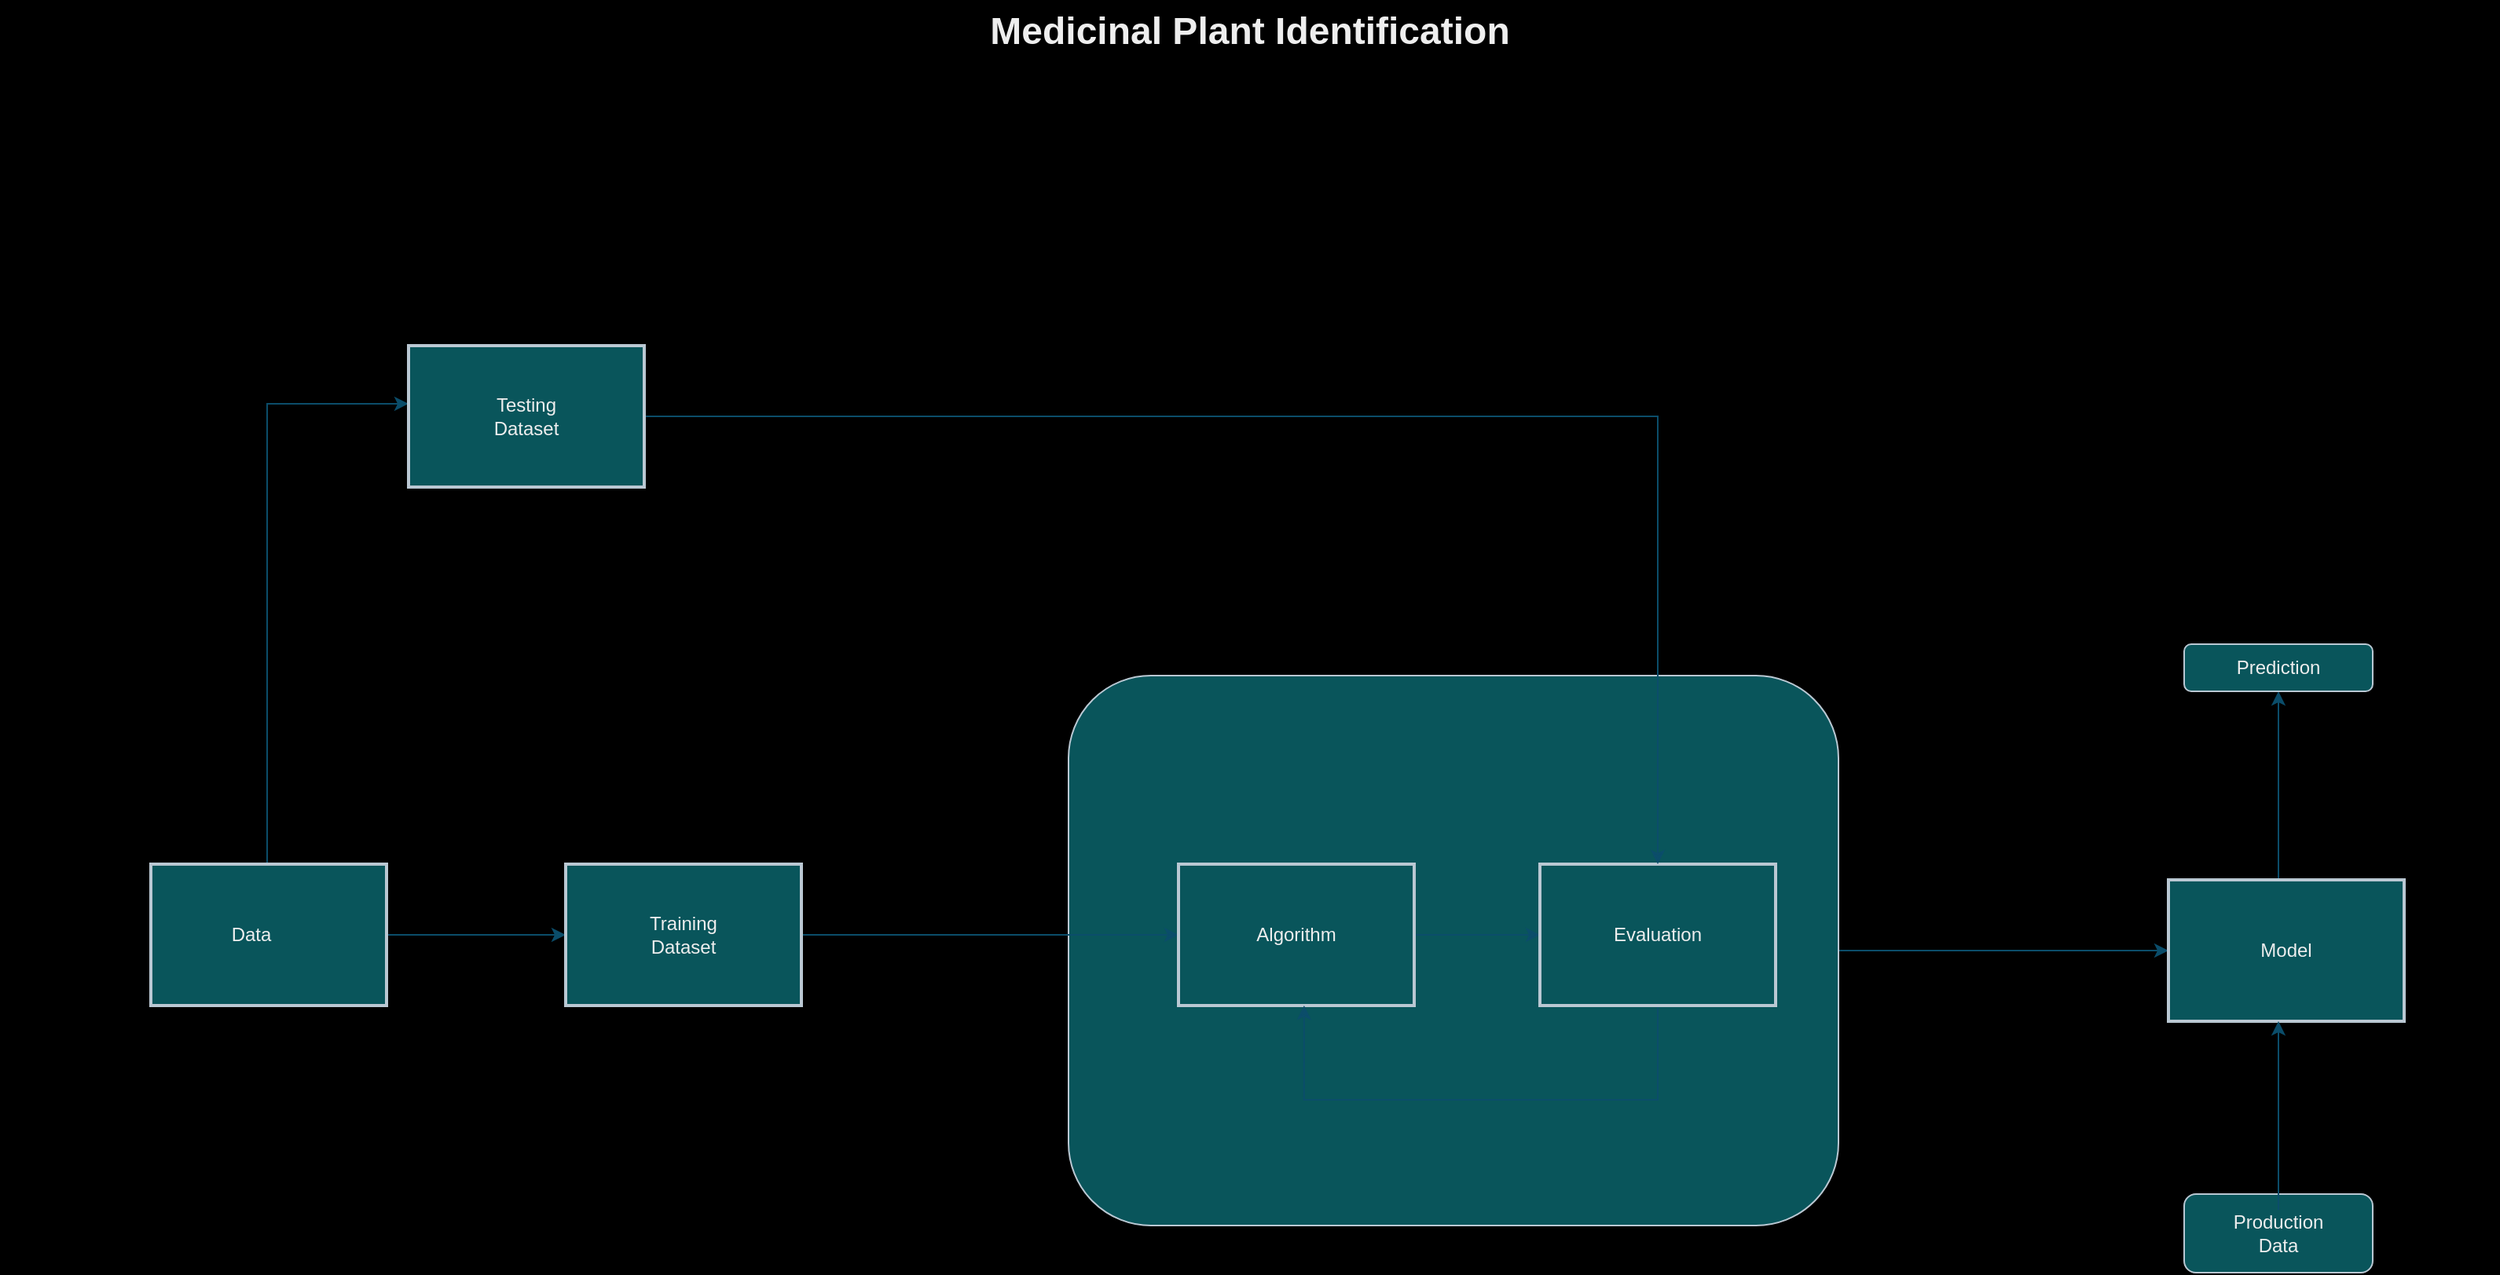 <mxfile version="21.7.4" type="github">
  <diagram name="Page-1" id="74b105a0-9070-1c63-61bc-23e55f88626e">
    <mxGraphModel dx="2625" dy="1335" grid="0" gridSize="2" guides="1" tooltips="1" connect="1" arrows="1" fold="1" page="1" pageScale="1.5" pageWidth="1169" pageHeight="826" background="#000000" math="0" shadow="0">
      <root>
        <mxCell id="0" style=";html=1;" />
        <mxCell id="1" style=";html=1;" parent="0" />
        <mxCell id="mXzzNm__Lwrdr8xzUZzV-24" style="edgeStyle=orthogonalEdgeStyle;rounded=0;orthogonalLoop=1;jettySize=auto;html=1;entryX=0;entryY=0.5;entryDx=0;entryDy=0;labelBackgroundColor=none;strokeColor=#0B4D6A;fontColor=default;" parent="1" source="mXzzNm__Lwrdr8xzUZzV-8" target="mXzzNm__Lwrdr8xzUZzV-22" edge="1">
          <mxGeometry relative="1" as="geometry" />
        </mxCell>
        <mxCell id="mXzzNm__Lwrdr8xzUZzV-8" value="" style="rounded=1;whiteSpace=wrap;html=1;labelBackgroundColor=none;fillColor=#09555B;strokeColor=#BAC8D3;fontColor=#EEEEEE;" parent="1" vertex="1">
          <mxGeometry x="760" y="470" width="490" height="350" as="geometry" />
        </mxCell>
        <mxCell id="mXzzNm__Lwrdr8xzUZzV-2" style="edgeStyle=orthogonalEdgeStyle;rounded=0;orthogonalLoop=1;jettySize=auto;html=1;labelBackgroundColor=none;strokeColor=#0B4D6A;fontColor=default;" parent="1" source="10b056a9c633e61c-4" edge="1">
          <mxGeometry relative="1" as="geometry">
            <mxPoint x="440" y="635" as="targetPoint" />
          </mxGeometry>
        </mxCell>
        <mxCell id="mXzzNm__Lwrdr8xzUZzV-20" style="edgeStyle=orthogonalEdgeStyle;rounded=0;orthogonalLoop=1;jettySize=auto;html=1;entryX=0;entryY=0.411;entryDx=0;entryDy=0;entryPerimeter=0;labelBackgroundColor=none;strokeColor=#0B4D6A;fontColor=default;" parent="1" source="10b056a9c633e61c-4" target="mXzzNm__Lwrdr8xzUZzV-17" edge="1">
          <mxGeometry relative="1" as="geometry">
            <Array as="points">
              <mxPoint x="250" y="297" />
            </Array>
          </mxGeometry>
        </mxCell>
        <mxCell id="10b056a9c633e61c-4" value="" style="strokeWidth=2;dashed=0;align=center;fontSize=12;shape=rect;verticalLabelPosition=bottom;verticalAlign=top;fillColor=#09555B;labelBackgroundColor=none;strokeColor=#BAC8D3;fontColor=#EEEEEE;" parent="1" vertex="1">
          <mxGeometry x="176" y="590" width="150" height="90" as="geometry" />
        </mxCell>
        <mxCell id="10b056a9c633e61c-30" value="Medicinal Plant Identification" style="text;strokeColor=none;fillColor=none;html=1;fontSize=24;fontStyle=1;verticalAlign=middle;align=center;labelBackgroundColor=none;fontColor=#EEEEEE;" parent="1" vertex="1">
          <mxGeometry x="80" y="40" width="1590" height="40" as="geometry" />
        </mxCell>
        <mxCell id="mXzzNm__Lwrdr8xzUZzV-1" value="Data" style="text;html=1;strokeColor=none;fillColor=none;align=center;verticalAlign=middle;whiteSpace=wrap;rounded=0;labelBackgroundColor=none;fontColor=#EEEEEE;" parent="1" vertex="1">
          <mxGeometry x="210" y="620" width="60" height="30" as="geometry" />
        </mxCell>
        <mxCell id="mXzzNm__Lwrdr8xzUZzV-10" style="edgeStyle=orthogonalEdgeStyle;rounded=0;orthogonalLoop=1;jettySize=auto;html=1;entryX=0;entryY=0.5;entryDx=0;entryDy=0;labelBackgroundColor=none;strokeColor=#0B4D6A;fontColor=default;" parent="1" source="mXzzNm__Lwrdr8xzUZzV-4" target="mXzzNm__Lwrdr8xzUZzV-9" edge="1">
          <mxGeometry relative="1" as="geometry" />
        </mxCell>
        <mxCell id="mXzzNm__Lwrdr8xzUZzV-4" value="" style="strokeWidth=2;dashed=0;align=center;fontSize=12;shape=rect;verticalLabelPosition=bottom;verticalAlign=top;fillColor=#09555B;labelBackgroundColor=none;strokeColor=#BAC8D3;fontColor=#EEEEEE;" parent="1" vertex="1">
          <mxGeometry x="440" y="590" width="150" height="90" as="geometry" />
        </mxCell>
        <mxCell id="mXzzNm__Lwrdr8xzUZzV-5" value="Training Dataset" style="text;html=1;strokeColor=none;fillColor=none;align=center;verticalAlign=middle;whiteSpace=wrap;rounded=0;labelBackgroundColor=none;fontColor=#EEEEEE;" parent="1" vertex="1">
          <mxGeometry x="485" y="620" width="60" height="30" as="geometry" />
        </mxCell>
        <mxCell id="mXzzNm__Lwrdr8xzUZzV-14" style="edgeStyle=orthogonalEdgeStyle;rounded=0;orthogonalLoop=1;jettySize=auto;html=1;labelBackgroundColor=none;strokeColor=#0B4D6A;fontColor=default;" parent="1" source="mXzzNm__Lwrdr8xzUZzV-9" target="mXzzNm__Lwrdr8xzUZzV-12" edge="1">
          <mxGeometry relative="1" as="geometry" />
        </mxCell>
        <mxCell id="mXzzNm__Lwrdr8xzUZzV-9" value="" style="strokeWidth=2;dashed=0;align=center;fontSize=12;shape=rect;verticalLabelPosition=bottom;verticalAlign=top;fillColor=#09555B;labelBackgroundColor=none;strokeColor=#BAC8D3;fontColor=#EEEEEE;" parent="1" vertex="1">
          <mxGeometry x="830" y="590" width="150" height="90" as="geometry" />
        </mxCell>
        <mxCell id="mXzzNm__Lwrdr8xzUZzV-11" value="Algorithm" style="text;html=1;strokeColor=none;fillColor=none;align=center;verticalAlign=middle;whiteSpace=wrap;rounded=0;labelBackgroundColor=none;fontColor=#EEEEEE;" parent="1" vertex="1">
          <mxGeometry x="875" y="620" width="60" height="30" as="geometry" />
        </mxCell>
        <mxCell id="mXzzNm__Lwrdr8xzUZzV-16" style="edgeStyle=orthogonalEdgeStyle;rounded=0;orthogonalLoop=1;jettySize=auto;html=1;entryX=0.306;entryY=0.6;entryDx=0;entryDy=0;entryPerimeter=0;labelBackgroundColor=none;strokeColor=#0B4D6A;fontColor=default;" parent="1" source="mXzzNm__Lwrdr8xzUZzV-12" target="mXzzNm__Lwrdr8xzUZzV-8" edge="1">
          <mxGeometry relative="1" as="geometry">
            <Array as="points">
              <mxPoint x="1135" y="740" />
              <mxPoint x="910" y="740" />
            </Array>
          </mxGeometry>
        </mxCell>
        <mxCell id="mXzzNm__Lwrdr8xzUZzV-12" value="" style="strokeWidth=2;dashed=0;align=center;fontSize=12;shape=rect;verticalLabelPosition=bottom;verticalAlign=top;fillColor=#09555B;labelBackgroundColor=none;strokeColor=#BAC8D3;fontColor=#EEEEEE;" parent="1" vertex="1">
          <mxGeometry x="1060" y="590" width="150" height="90" as="geometry" />
        </mxCell>
        <mxCell id="mXzzNm__Lwrdr8xzUZzV-15" value="Evaluation" style="text;html=1;strokeColor=none;fillColor=none;align=center;verticalAlign=middle;whiteSpace=wrap;rounded=0;labelBackgroundColor=none;fontColor=#EEEEEE;" parent="1" vertex="1">
          <mxGeometry x="1105" y="620" width="60" height="30" as="geometry" />
        </mxCell>
        <mxCell id="mXzzNm__Lwrdr8xzUZzV-21" style="edgeStyle=orthogonalEdgeStyle;rounded=0;orthogonalLoop=1;jettySize=auto;html=1;labelBackgroundColor=none;strokeColor=#0B4D6A;fontColor=default;" parent="1" source="mXzzNm__Lwrdr8xzUZzV-17" target="mXzzNm__Lwrdr8xzUZzV-12" edge="1">
          <mxGeometry relative="1" as="geometry" />
        </mxCell>
        <mxCell id="mXzzNm__Lwrdr8xzUZzV-17" value="" style="strokeWidth=2;dashed=0;align=center;fontSize=12;shape=rect;verticalLabelPosition=bottom;verticalAlign=top;fillColor=#09555B;labelBackgroundColor=none;strokeColor=#BAC8D3;fontColor=#EEEEEE;" parent="1" vertex="1">
          <mxGeometry x="340" y="260" width="150" height="90" as="geometry" />
        </mxCell>
        <mxCell id="mXzzNm__Lwrdr8xzUZzV-18" value="Testing Dataset" style="text;html=1;strokeColor=none;fillColor=none;align=center;verticalAlign=middle;whiteSpace=wrap;rounded=0;labelBackgroundColor=none;fontColor=#EEEEEE;" parent="1" vertex="1">
          <mxGeometry x="385" y="290" width="60" height="30" as="geometry" />
        </mxCell>
        <mxCell id="mXzzNm__Lwrdr8xzUZzV-27" style="edgeStyle=orthogonalEdgeStyle;rounded=0;orthogonalLoop=1;jettySize=auto;html=1;exitX=0.5;exitY=0;exitDx=0;exitDy=0;entryX=0.5;entryY=1;entryDx=0;entryDy=0;labelBackgroundColor=none;strokeColor=#0B4D6A;fontColor=default;" parent="1" source="mXzzNm__Lwrdr8xzUZzV-22" target="mXzzNm__Lwrdr8xzUZzV-26" edge="1">
          <mxGeometry relative="1" as="geometry">
            <Array as="points">
              <mxPoint x="1530" y="600" />
            </Array>
          </mxGeometry>
        </mxCell>
        <mxCell id="mXzzNm__Lwrdr8xzUZzV-22" value="" style="strokeWidth=2;dashed=0;align=center;fontSize=12;shape=rect;verticalLabelPosition=bottom;verticalAlign=top;fillColor=#09555B;labelBackgroundColor=none;strokeColor=#BAC8D3;fontColor=#EEEEEE;" parent="1" vertex="1">
          <mxGeometry x="1460" y="600" width="150" height="90" as="geometry" />
        </mxCell>
        <mxCell id="mXzzNm__Lwrdr8xzUZzV-23" value="Model" style="text;html=1;strokeColor=none;fillColor=none;align=center;verticalAlign=middle;whiteSpace=wrap;rounded=0;labelBackgroundColor=none;fontColor=#EEEEEE;" parent="1" vertex="1">
          <mxGeometry x="1505" y="630" width="60" height="30" as="geometry" />
        </mxCell>
        <mxCell id="mXzzNm__Lwrdr8xzUZzV-25" value="" style="rounded=1;whiteSpace=wrap;html=1;labelBackgroundColor=none;fillColor=#09555B;strokeColor=#BAC8D3;fontColor=#EEEEEE;" parent="1" vertex="1">
          <mxGeometry x="1470" y="450" width="120" height="30" as="geometry" />
        </mxCell>
        <mxCell id="mXzzNm__Lwrdr8xzUZzV-26" value="Prediction" style="text;html=1;strokeColor=none;fillColor=none;align=center;verticalAlign=middle;whiteSpace=wrap;rounded=0;labelBackgroundColor=none;fontColor=#EEEEEE;" parent="1" vertex="1">
          <mxGeometry x="1500" y="450" width="60" height="30" as="geometry" />
        </mxCell>
        <mxCell id="mXzzNm__Lwrdr8xzUZzV-28" value="" style="rounded=1;whiteSpace=wrap;html=1;labelBackgroundColor=none;fillColor=#09555B;strokeColor=#BAC8D3;fontColor=#EEEEEE;" parent="1" vertex="1">
          <mxGeometry x="1470" y="800" width="120" height="50" as="geometry" />
        </mxCell>
        <mxCell id="mXzzNm__Lwrdr8xzUZzV-30" value="" style="edgeStyle=orthogonalEdgeStyle;rounded=0;orthogonalLoop=1;jettySize=auto;html=1;labelBackgroundColor=none;strokeColor=#0B4D6A;fontColor=default;" parent="1" source="mXzzNm__Lwrdr8xzUZzV-29" target="mXzzNm__Lwrdr8xzUZzV-22" edge="1">
          <mxGeometry relative="1" as="geometry">
            <Array as="points">
              <mxPoint x="1530" y="710" />
              <mxPoint x="1530" y="710" />
            </Array>
          </mxGeometry>
        </mxCell>
        <mxCell id="mXzzNm__Lwrdr8xzUZzV-29" value="Production Data" style="text;html=1;strokeColor=none;fillColor=none;align=center;verticalAlign=middle;whiteSpace=wrap;rounded=0;labelBackgroundColor=none;fontColor=#EEEEEE;" parent="1" vertex="1">
          <mxGeometry x="1500" y="810" width="60" height="30" as="geometry" />
        </mxCell>
      </root>
    </mxGraphModel>
  </diagram>
</mxfile>
